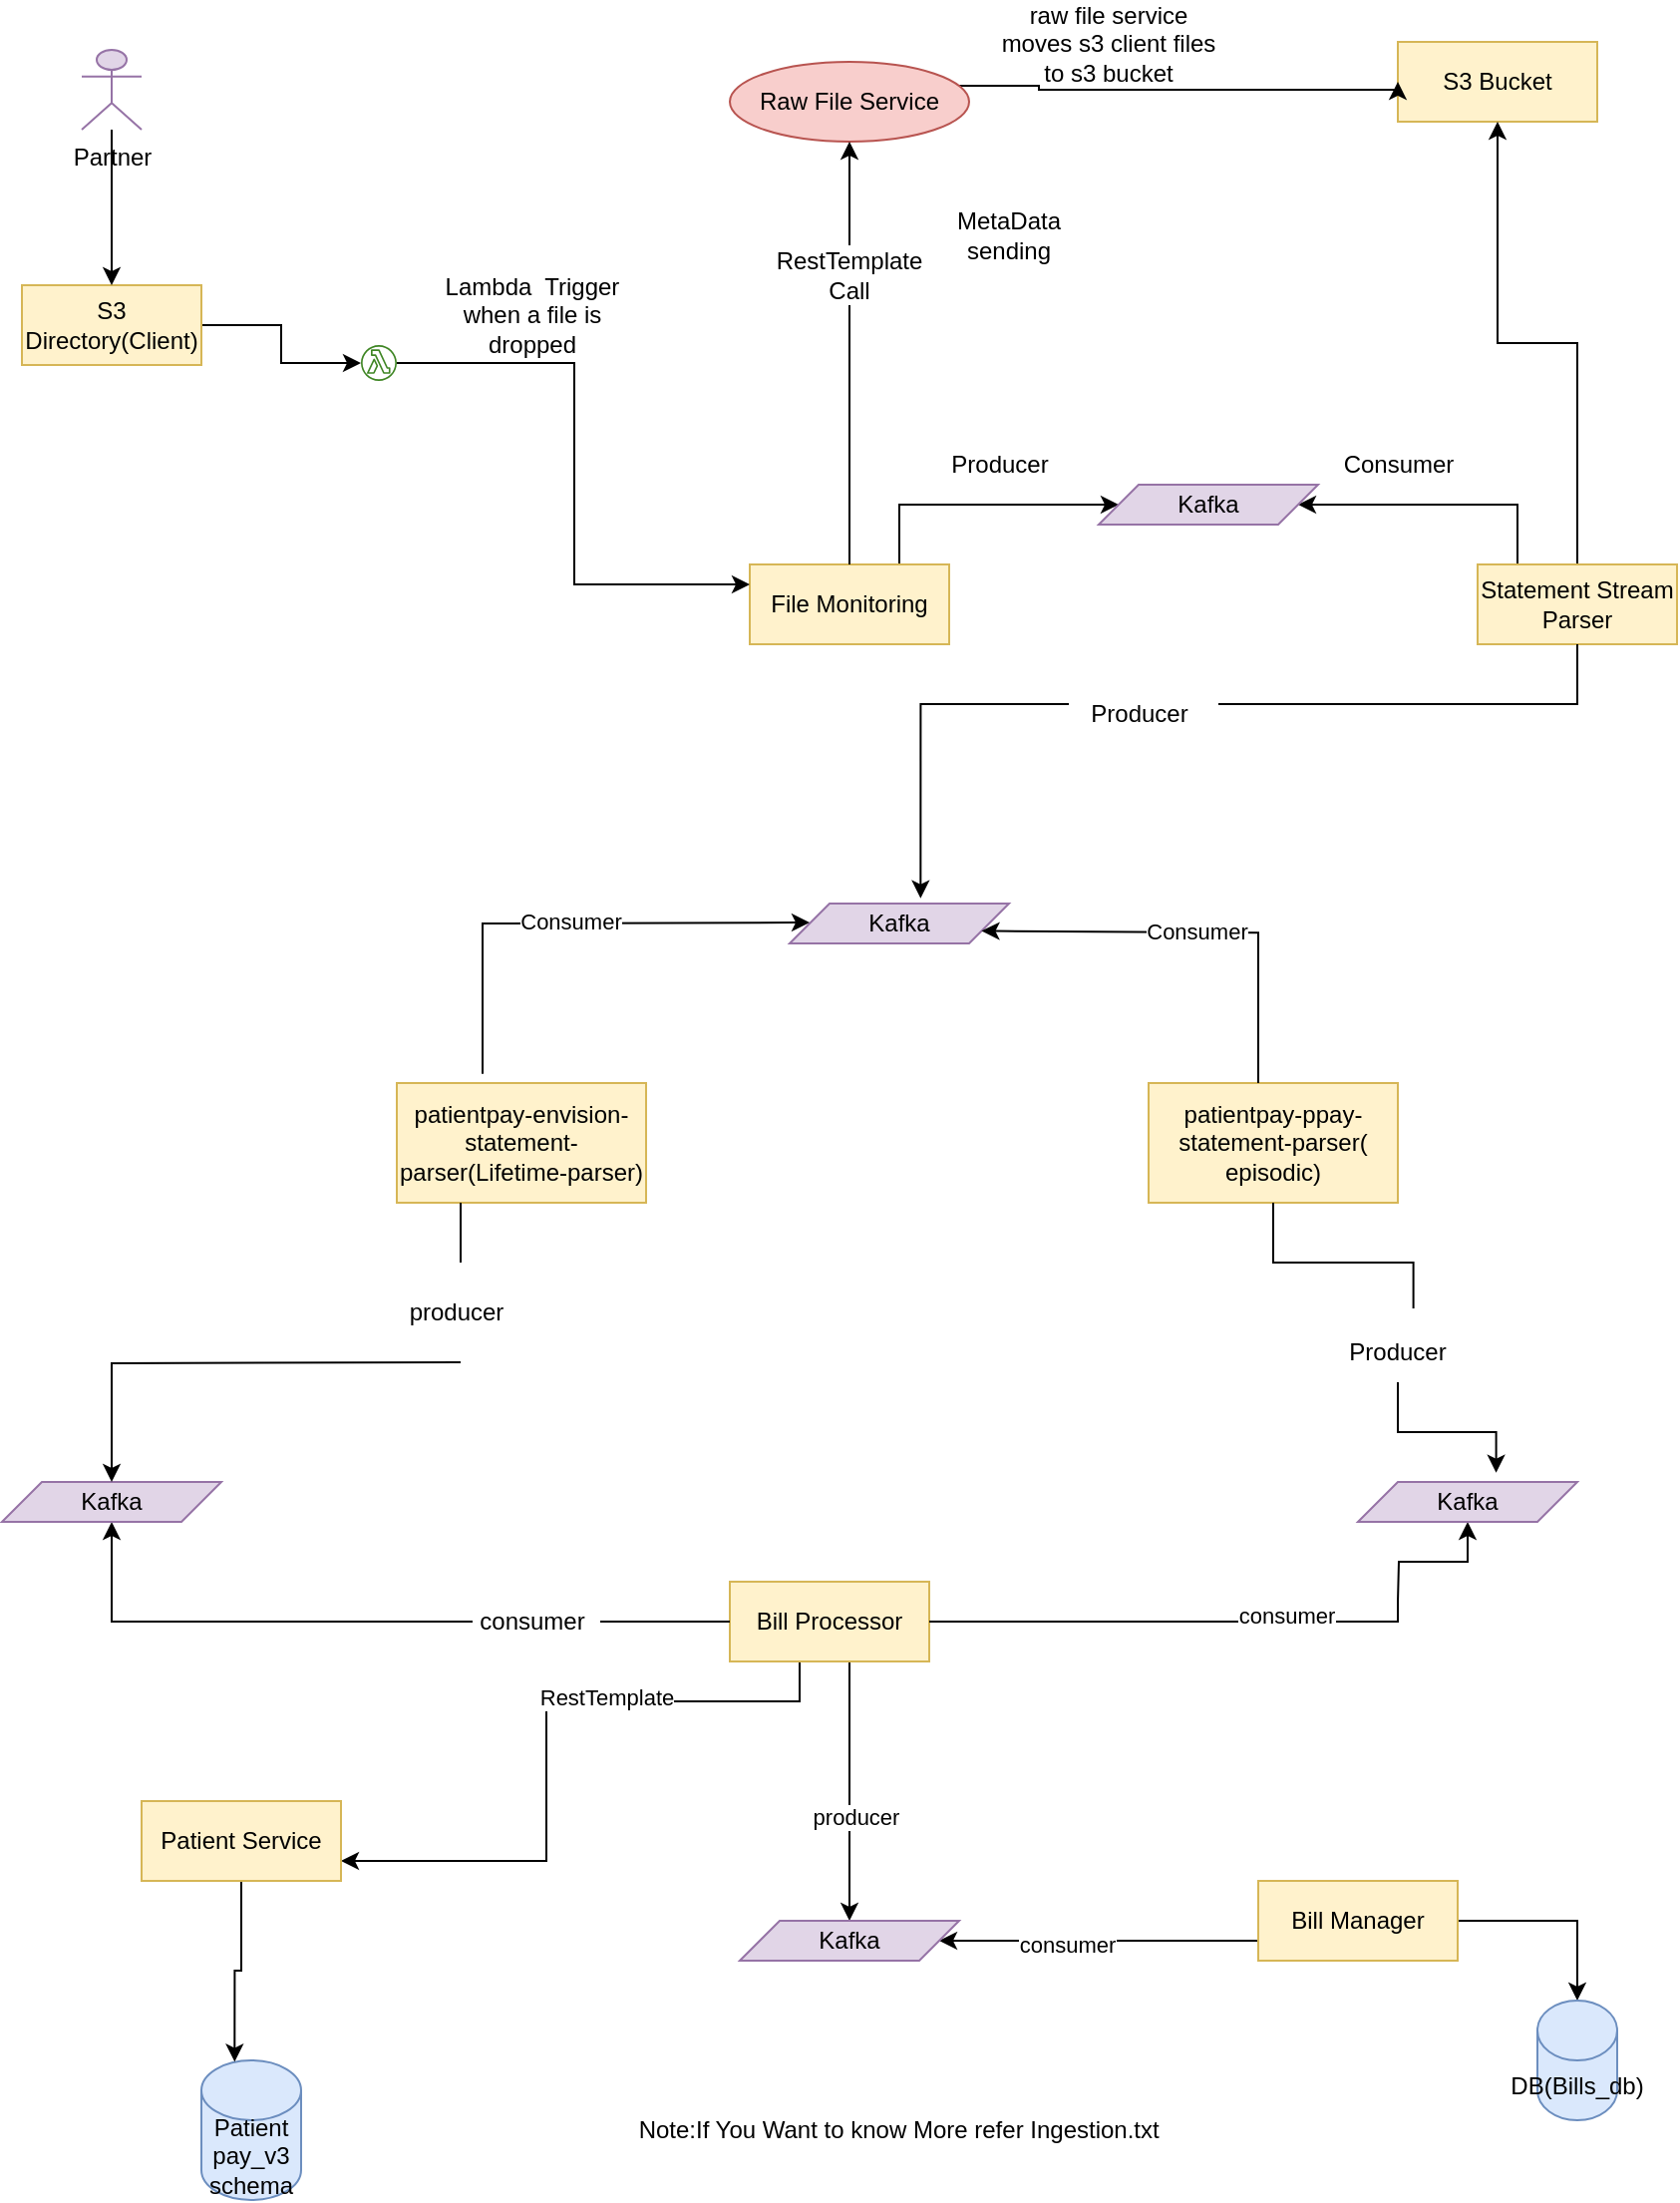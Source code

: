 <mxfile version="20.7.4" type="github">
  <diagram id="wYuMe5kM4yV2TnEpnyqj" name="Page-1">
    <mxGraphModel dx="1034" dy="1538" grid="1" gridSize="10" guides="1" tooltips="1" connect="1" arrows="1" fold="1" page="1" pageScale="1" pageWidth="850" pageHeight="1100" math="0" shadow="0">
      <root>
        <mxCell id="0" />
        <mxCell id="1" parent="0" />
        <mxCell id="PQzlx6IFT9ufVY_56LJa-49" style="edgeStyle=orthogonalEdgeStyle;rounded=0;orthogonalLoop=1;jettySize=auto;html=1;" parent="1" source="PQzlx6IFT9ufVY_56LJa-1" target="PQzlx6IFT9ufVY_56LJa-48" edge="1">
          <mxGeometry relative="1" as="geometry" />
        </mxCell>
        <mxCell id="PQzlx6IFT9ufVY_56LJa-1" value="S3 Directory(Client)" style="rounded=0;whiteSpace=wrap;html=1;fillColor=#fff2cc;strokeColor=#d6b656;" parent="1" vertex="1">
          <mxGeometry x="10" y="140" width="90" height="40" as="geometry" />
        </mxCell>
        <mxCell id="AHBBiQd-p7hIOELKxNmG-41" style="edgeStyle=orthogonalEdgeStyle;rounded=0;orthogonalLoop=1;jettySize=auto;html=1;" edge="1" parent="1" target="AHBBiQd-p7hIOELKxNmG-37">
          <mxGeometry relative="1" as="geometry">
            <mxPoint x="530" y="225" as="targetPoint" />
            <mxPoint x="440" y="280" as="sourcePoint" />
            <Array as="points">
              <mxPoint x="450" y="280" />
              <mxPoint x="450" y="250" />
            </Array>
          </mxGeometry>
        </mxCell>
        <mxCell id="PQzlx6IFT9ufVY_56LJa-3" value="File Monitoring" style="rounded=0;whiteSpace=wrap;html=1;fillColor=#fff2cc;strokeColor=#d6b656;" parent="1" vertex="1">
          <mxGeometry x="375" y="280" width="100" height="40" as="geometry" />
        </mxCell>
        <mxCell id="PQzlx6IFT9ufVY_56LJa-10" value="S3 Bucket" style="rounded=0;whiteSpace=wrap;html=1;fillColor=#fff2cc;strokeColor=#d6b656;" parent="1" vertex="1">
          <mxGeometry x="700" y="18" width="100" height="40" as="geometry" />
        </mxCell>
        <mxCell id="AHBBiQd-p7hIOELKxNmG-21" style="edgeStyle=orthogonalEdgeStyle;rounded=0;orthogonalLoop=1;jettySize=auto;html=1;entryX=0.5;entryY=0;entryDx=0;entryDy=0;entryPerimeter=0;" edge="1" parent="1" source="PQzlx6IFT9ufVY_56LJa-11" target="PQzlx6IFT9ufVY_56LJa-15">
          <mxGeometry relative="1" as="geometry">
            <mxPoint x="780" y="970" as="targetPoint" />
          </mxGeometry>
        </mxCell>
        <mxCell id="AHBBiQd-p7hIOELKxNmG-91" style="edgeStyle=orthogonalEdgeStyle;rounded=0;orthogonalLoop=1;jettySize=auto;html=1;entryX=1;entryY=0.5;entryDx=0;entryDy=0;" edge="1" parent="1" source="PQzlx6IFT9ufVY_56LJa-11" target="AHBBiQd-p7hIOELKxNmG-88">
          <mxGeometry relative="1" as="geometry">
            <Array as="points">
              <mxPoint x="520" y="970" />
              <mxPoint x="520" y="970" />
            </Array>
          </mxGeometry>
        </mxCell>
        <mxCell id="AHBBiQd-p7hIOELKxNmG-93" value="consumer" style="edgeLabel;html=1;align=center;verticalAlign=middle;resizable=0;points=[];" vertex="1" connectable="0" parent="AHBBiQd-p7hIOELKxNmG-91">
          <mxGeometry x="0.2" y="2" relative="1" as="geometry">
            <mxPoint as="offset" />
          </mxGeometry>
        </mxCell>
        <mxCell id="PQzlx6IFT9ufVY_56LJa-11" value="Bill Manager" style="rounded=0;whiteSpace=wrap;html=1;fillColor=#fff2cc;strokeColor=#d6b656;" parent="1" vertex="1">
          <mxGeometry x="630" y="940" width="100" height="40" as="geometry" />
        </mxCell>
        <mxCell id="PQzlx6IFT9ufVY_56LJa-37" style="edgeStyle=orthogonalEdgeStyle;rounded=0;orthogonalLoop=1;jettySize=auto;html=1;entryX=1;entryY=0.75;entryDx=0;entryDy=0;" parent="1" source="PQzlx6IFT9ufVY_56LJa-12" target="PQzlx6IFT9ufVY_56LJa-24" edge="1">
          <mxGeometry relative="1" as="geometry">
            <Array as="points">
              <mxPoint x="400" y="850" />
              <mxPoint x="273" y="850" />
              <mxPoint x="273" y="930" />
            </Array>
          </mxGeometry>
        </mxCell>
        <mxCell id="AHBBiQd-p7hIOELKxNmG-87" value="RestTemplate" style="edgeLabel;html=1;align=center;verticalAlign=middle;resizable=0;points=[];" vertex="1" connectable="0" parent="PQzlx6IFT9ufVY_56LJa-37">
          <mxGeometry x="-0.289" y="-2" relative="1" as="geometry">
            <mxPoint as="offset" />
          </mxGeometry>
        </mxCell>
        <mxCell id="AHBBiQd-p7hIOELKxNmG-72" style="edgeStyle=orthogonalEdgeStyle;rounded=0;orthogonalLoop=1;jettySize=auto;html=1;startArrow=none;" edge="1" parent="1" source="AHBBiQd-p7hIOELKxNmG-79" target="AHBBiQd-p7hIOELKxNmG-39">
          <mxGeometry x="-0.2" y="15" relative="1" as="geometry">
            <Array as="points" />
            <mxPoint as="offset" />
          </mxGeometry>
        </mxCell>
        <mxCell id="AHBBiQd-p7hIOELKxNmG-73" style="edgeStyle=orthogonalEdgeStyle;rounded=0;orthogonalLoop=1;jettySize=auto;html=1;entryX=0.5;entryY=1;entryDx=0;entryDy=0;startArrow=none;" edge="1" parent="1" target="AHBBiQd-p7hIOELKxNmG-62">
          <mxGeometry relative="1" as="geometry">
            <mxPoint x="700" y="800" as="sourcePoint" />
          </mxGeometry>
        </mxCell>
        <mxCell id="AHBBiQd-p7hIOELKxNmG-90" style="edgeStyle=orthogonalEdgeStyle;rounded=0;orthogonalLoop=1;jettySize=auto;html=1;entryX=0.5;entryY=0;entryDx=0;entryDy=0;" edge="1" parent="1" source="PQzlx6IFT9ufVY_56LJa-12" target="AHBBiQd-p7hIOELKxNmG-88">
          <mxGeometry x="-0.556" relative="1" as="geometry">
            <Array as="points">
              <mxPoint x="425" y="860" />
              <mxPoint x="425" y="860" />
            </Array>
            <mxPoint as="offset" />
          </mxGeometry>
        </mxCell>
        <mxCell id="AHBBiQd-p7hIOELKxNmG-92" value="producer" style="edgeLabel;html=1;align=center;verticalAlign=middle;resizable=0;points=[];" vertex="1" connectable="0" parent="AHBBiQd-p7hIOELKxNmG-90">
          <mxGeometry x="0.2" y="3" relative="1" as="geometry">
            <mxPoint as="offset" />
          </mxGeometry>
        </mxCell>
        <mxCell id="PQzlx6IFT9ufVY_56LJa-12" value="Bill Processor" style="rounded=0;whiteSpace=wrap;html=1;fillColor=#fff2cc;strokeColor=#d6b656;" parent="1" vertex="1">
          <mxGeometry x="365" y="790" width="100" height="40" as="geometry" />
        </mxCell>
        <mxCell id="AHBBiQd-p7hIOELKxNmG-16" style="edgeStyle=orthogonalEdgeStyle;rounded=0;orthogonalLoop=1;jettySize=auto;html=1;entryX=0.5;entryY=1;entryDx=0;entryDy=0;" edge="1" parent="1" source="PQzlx6IFT9ufVY_56LJa-13" target="PQzlx6IFT9ufVY_56LJa-10">
          <mxGeometry relative="1" as="geometry" />
        </mxCell>
        <mxCell id="AHBBiQd-p7hIOELKxNmG-42" style="edgeStyle=orthogonalEdgeStyle;rounded=0;orthogonalLoop=1;jettySize=auto;html=1;exitX=0.25;exitY=0;exitDx=0;exitDy=0;entryX=1;entryY=0.5;entryDx=0;entryDy=0;" edge="1" parent="1" source="PQzlx6IFT9ufVY_56LJa-13" target="AHBBiQd-p7hIOELKxNmG-37">
          <mxGeometry relative="1" as="geometry">
            <mxPoint x="690" y="240" as="targetPoint" />
            <Array as="points">
              <mxPoint x="760" y="280" />
              <mxPoint x="760" y="250" />
            </Array>
          </mxGeometry>
        </mxCell>
        <mxCell id="AHBBiQd-p7hIOELKxNmG-48" style="edgeStyle=orthogonalEdgeStyle;rounded=0;orthogonalLoop=1;jettySize=auto;html=1;entryX=0.597;entryY=-0.133;entryDx=0;entryDy=0;entryPerimeter=0;startArrow=none;" edge="1" parent="1" source="AHBBiQd-p7hIOELKxNmG-47" target="AHBBiQd-p7hIOELKxNmG-40">
          <mxGeometry relative="1" as="geometry">
            <Array as="points">
              <mxPoint x="461" y="350" />
            </Array>
          </mxGeometry>
        </mxCell>
        <mxCell id="PQzlx6IFT9ufVY_56LJa-13" value="Statement Stream Parser" style="rounded=0;whiteSpace=wrap;html=1;fillColor=#fff2cc;strokeColor=#d6b656;" parent="1" vertex="1">
          <mxGeometry x="740" y="280" width="100" height="40" as="geometry" />
        </mxCell>
        <mxCell id="PQzlx6IFT9ufVY_56LJa-14" value="Patient pay_v3 schema" style="shape=cylinder3;whiteSpace=wrap;html=1;boundedLbl=1;backgroundOutline=1;size=15;fillColor=#dae8fc;strokeColor=#6c8ebf;" parent="1" vertex="1">
          <mxGeometry x="100" y="1030" width="50" height="70" as="geometry" />
        </mxCell>
        <mxCell id="PQzlx6IFT9ufVY_56LJa-15" value="DB(Bills_db)" style="shape=cylinder3;whiteSpace=wrap;html=1;boundedLbl=1;backgroundOutline=1;size=15;fillColor=#dae8fc;strokeColor=#6c8ebf;" parent="1" vertex="1">
          <mxGeometry x="770" y="1000" width="40" height="60" as="geometry" />
        </mxCell>
        <mxCell id="PQzlx6IFT9ufVY_56LJa-16" value="patientpay-envision-statement-parser(Lifetime-parser)" style="rounded=0;whiteSpace=wrap;html=1;fillColor=#fff2cc;strokeColor=#d6b656;" parent="1" vertex="1">
          <mxGeometry x="198" y="540" width="125" height="60" as="geometry" />
        </mxCell>
        <mxCell id="PQzlx6IFT9ufVY_56LJa-30" style="edgeStyle=orthogonalEdgeStyle;rounded=0;orthogonalLoop=1;jettySize=auto;html=1;entryX=0.5;entryY=0;entryDx=0;entryDy=0;" parent="1" source="PQzlx6IFT9ufVY_56LJa-18" target="PQzlx6IFT9ufVY_56LJa-1" edge="1">
          <mxGeometry relative="1" as="geometry" />
        </mxCell>
        <mxCell id="PQzlx6IFT9ufVY_56LJa-18" value="Partner" style="shape=umlActor;verticalLabelPosition=bottom;verticalAlign=top;html=1;outlineConnect=0;fillColor=#e1d5e7;strokeColor=#9673a6;" parent="1" vertex="1">
          <mxGeometry x="40" y="22" width="30" height="40" as="geometry" />
        </mxCell>
        <mxCell id="AHBBiQd-p7hIOELKxNmG-19" style="edgeStyle=orthogonalEdgeStyle;rounded=0;orthogonalLoop=1;jettySize=auto;html=1;entryX=0.333;entryY=0.01;entryDx=0;entryDy=0;entryPerimeter=0;" edge="1" parent="1" source="PQzlx6IFT9ufVY_56LJa-24" target="PQzlx6IFT9ufVY_56LJa-14">
          <mxGeometry x="-0.149" y="-3" relative="1" as="geometry">
            <mxPoint as="offset" />
          </mxGeometry>
        </mxCell>
        <mxCell id="PQzlx6IFT9ufVY_56LJa-24" value="Patient Service" style="rounded=0;whiteSpace=wrap;html=1;fillColor=#fff2cc;strokeColor=#d6b656;" parent="1" vertex="1">
          <mxGeometry x="70" y="900" width="100" height="40" as="geometry" />
        </mxCell>
        <mxCell id="AHBBiQd-p7hIOELKxNmG-11" style="edgeStyle=orthogonalEdgeStyle;rounded=0;orthogonalLoop=1;jettySize=auto;html=1;entryX=0;entryY=0.5;entryDx=0;entryDy=0;" edge="1" parent="1" source="PQzlx6IFT9ufVY_56LJa-26" target="PQzlx6IFT9ufVY_56LJa-10">
          <mxGeometry relative="1" as="geometry">
            <Array as="points">
              <mxPoint x="520" y="40" />
              <mxPoint x="520" y="42" />
            </Array>
          </mxGeometry>
        </mxCell>
        <mxCell id="PQzlx6IFT9ufVY_56LJa-26" value="Raw File Service" style="ellipse;whiteSpace=wrap;html=1;fillColor=#f8cecc;strokeColor=#b85450;" parent="1" vertex="1">
          <mxGeometry x="365" y="28" width="120" height="40" as="geometry" />
        </mxCell>
        <mxCell id="AHBBiQd-p7hIOELKxNmG-32" style="edgeStyle=orthogonalEdgeStyle;rounded=0;orthogonalLoop=1;jettySize=auto;html=1;entryX=0;entryY=0.25;entryDx=0;entryDy=0;" edge="1" parent="1" source="PQzlx6IFT9ufVY_56LJa-48" target="PQzlx6IFT9ufVY_56LJa-3">
          <mxGeometry relative="1" as="geometry">
            <Array as="points">
              <mxPoint x="287" y="179" />
              <mxPoint x="287" y="290" />
            </Array>
          </mxGeometry>
        </mxCell>
        <mxCell id="PQzlx6IFT9ufVY_56LJa-48" value="" style="sketch=0;outlineConnect=0;fontColor=#232F3E;gradientColor=none;fillColor=#3F8624;strokeColor=none;dashed=0;verticalLabelPosition=bottom;verticalAlign=top;align=center;html=1;fontSize=12;fontStyle=0;aspect=fixed;pointerEvents=1;shape=mxgraph.aws4.lambda_function;direction=west;rotation=-180;" parent="1" vertex="1">
          <mxGeometry x="180" y="170" width="18" height="18" as="geometry" />
        </mxCell>
        <mxCell id="AHBBiQd-p7hIOELKxNmG-12" value="Lambda&amp;nbsp; Trigger when a file is dropped" style="text;html=1;strokeColor=none;fillColor=none;align=center;verticalAlign=middle;whiteSpace=wrap;rounded=0;" vertex="1" parent="1">
          <mxGeometry x="210" y="140" width="112" height="30" as="geometry" />
        </mxCell>
        <mxCell id="AHBBiQd-p7hIOELKxNmG-14" value="raw file service moves s3 client files to s3 bucket" style="text;html=1;strokeColor=none;fillColor=none;align=center;verticalAlign=middle;whiteSpace=wrap;rounded=0;" vertex="1" parent="1">
          <mxGeometry x="500" y="10" width="110" height="18" as="geometry" />
        </mxCell>
        <mxCell id="AHBBiQd-p7hIOELKxNmG-24" value="MetaData sending" style="text;html=1;strokeColor=none;fillColor=none;align=center;verticalAlign=middle;whiteSpace=wrap;rounded=0;" vertex="1" parent="1">
          <mxGeometry x="475" y="100" width="60" height="30" as="geometry" />
        </mxCell>
        <mxCell id="AHBBiQd-p7hIOELKxNmG-29" value="" style="edgeStyle=orthogonalEdgeStyle;rounded=0;orthogonalLoop=1;jettySize=auto;html=1;" edge="1" parent="1" source="AHBBiQd-p7hIOELKxNmG-28" target="PQzlx6IFT9ufVY_56LJa-26">
          <mxGeometry relative="1" as="geometry" />
        </mxCell>
        <mxCell id="AHBBiQd-p7hIOELKxNmG-28" value="RestTemplate Call" style="text;html=1;strokeColor=none;fillColor=none;align=center;verticalAlign=middle;whiteSpace=wrap;rounded=0;" vertex="1" parent="1">
          <mxGeometry x="395" y="120" width="60" height="30" as="geometry" />
        </mxCell>
        <mxCell id="AHBBiQd-p7hIOELKxNmG-30" value="" style="endArrow=none;html=1;rounded=0;entryX=0.5;entryY=1;entryDx=0;entryDy=0;" edge="1" parent="1" source="PQzlx6IFT9ufVY_56LJa-3" target="AHBBiQd-p7hIOELKxNmG-28">
          <mxGeometry width="50" height="50" relative="1" as="geometry">
            <mxPoint x="415" y="200" as="sourcePoint" />
            <mxPoint x="465" y="150" as="targetPoint" />
          </mxGeometry>
        </mxCell>
        <mxCell id="AHBBiQd-p7hIOELKxNmG-37" value="Kafka" style="shape=parallelogram;perimeter=parallelogramPerimeter;whiteSpace=wrap;html=1;fixedSize=1;fillColor=#e1d5e7;strokeColor=#9673a6;" vertex="1" parent="1">
          <mxGeometry x="550" y="240" width="110" height="20" as="geometry" />
        </mxCell>
        <mxCell id="AHBBiQd-p7hIOELKxNmG-39" value="Kafka" style="shape=parallelogram;perimeter=parallelogramPerimeter;whiteSpace=wrap;html=1;fixedSize=1;fillColor=#e1d5e7;strokeColor=#9673a6;" vertex="1" parent="1">
          <mxGeometry y="740" width="110" height="20" as="geometry" />
        </mxCell>
        <mxCell id="AHBBiQd-p7hIOELKxNmG-40" value="Kafka" style="shape=parallelogram;perimeter=parallelogramPerimeter;whiteSpace=wrap;html=1;fixedSize=1;fillColor=#e1d5e7;strokeColor=#9673a6;" vertex="1" parent="1">
          <mxGeometry x="395" y="450" width="110" height="20" as="geometry" />
        </mxCell>
        <mxCell id="AHBBiQd-p7hIOELKxNmG-43" value="Producer" style="text;html=1;align=center;verticalAlign=middle;resizable=0;points=[];autosize=1;strokeColor=none;fillColor=none;" vertex="1" parent="1">
          <mxGeometry x="465" y="215" width="70" height="30" as="geometry" />
        </mxCell>
        <mxCell id="AHBBiQd-p7hIOELKxNmG-44" value="Consumer" style="text;html=1;align=center;verticalAlign=middle;resizable=0;points=[];autosize=1;strokeColor=none;fillColor=none;" vertex="1" parent="1">
          <mxGeometry x="660" y="215" width="80" height="30" as="geometry" />
        </mxCell>
        <mxCell id="AHBBiQd-p7hIOELKxNmG-77" style="edgeStyle=orthogonalEdgeStyle;rounded=0;orthogonalLoop=1;jettySize=auto;html=1;entryX=0.63;entryY=-0.233;entryDx=0;entryDy=0;entryPerimeter=0;startArrow=none;" edge="1" parent="1" source="AHBBiQd-p7hIOELKxNmG-76" target="AHBBiQd-p7hIOELKxNmG-62">
          <mxGeometry relative="1" as="geometry">
            <mxPoint x="760" y="730" as="targetPoint" />
          </mxGeometry>
        </mxCell>
        <mxCell id="AHBBiQd-p7hIOELKxNmG-45" value="patientpay-ppay-statement-parser(&lt;br&gt;episodic)" style="rounded=0;whiteSpace=wrap;html=1;fillColor=#fff2cc;strokeColor=#d6b656;" vertex="1" parent="1">
          <mxGeometry x="575" y="540" width="125" height="60" as="geometry" />
        </mxCell>
        <mxCell id="AHBBiQd-p7hIOELKxNmG-52" value="" style="endArrow=classic;html=1;rounded=0;exitX=0.384;exitY=-0.078;exitDx=0;exitDy=0;exitPerimeter=0;" edge="1" parent="1">
          <mxGeometry relative="1" as="geometry">
            <mxPoint x="241" y="535.32" as="sourcePoint" />
            <mxPoint x="405" y="459.5" as="targetPoint" />
            <Array as="points">
              <mxPoint x="241" y="460" />
            </Array>
          </mxGeometry>
        </mxCell>
        <mxCell id="AHBBiQd-p7hIOELKxNmG-53" value="Consumer" style="edgeLabel;resizable=0;html=1;align=center;verticalAlign=middle;" connectable="0" vertex="1" parent="AHBBiQd-p7hIOELKxNmG-52">
          <mxGeometry relative="1" as="geometry">
            <mxPoint y="-1" as="offset" />
          </mxGeometry>
        </mxCell>
        <mxCell id="AHBBiQd-p7hIOELKxNmG-47" value="Producer" style="text;html=1;align=center;verticalAlign=middle;resizable=0;points=[];autosize=1;strokeColor=none;fillColor=none;" vertex="1" parent="1">
          <mxGeometry x="535" y="340" width="70" height="30" as="geometry" />
        </mxCell>
        <mxCell id="AHBBiQd-p7hIOELKxNmG-56" value="" style="edgeStyle=orthogonalEdgeStyle;rounded=0;orthogonalLoop=1;jettySize=auto;html=1;endArrow=none;" edge="1" parent="1" source="PQzlx6IFT9ufVY_56LJa-13">
          <mxGeometry relative="1" as="geometry">
            <mxPoint x="790" y="320" as="sourcePoint" />
            <mxPoint x="610" y="350" as="targetPoint" />
            <Array as="points">
              <mxPoint x="790" y="350" />
            </Array>
          </mxGeometry>
        </mxCell>
        <mxCell id="AHBBiQd-p7hIOELKxNmG-58" value="" style="endArrow=classic;html=1;rounded=0;exitX=0.384;exitY=-0.078;exitDx=0;exitDy=0;exitPerimeter=0;entryX=1;entryY=0.75;entryDx=0;entryDy=0;" edge="1" parent="1" target="AHBBiQd-p7hIOELKxNmG-40">
          <mxGeometry relative="1" as="geometry">
            <mxPoint x="630" y="540.0" as="sourcePoint" />
            <mxPoint x="794" y="464.18" as="targetPoint" />
            <Array as="points">
              <mxPoint x="630" y="464.68" />
            </Array>
          </mxGeometry>
        </mxCell>
        <mxCell id="AHBBiQd-p7hIOELKxNmG-59" value="Consumer" style="edgeLabel;resizable=0;html=1;align=center;verticalAlign=middle;" connectable="0" vertex="1" parent="AHBBiQd-p7hIOELKxNmG-58">
          <mxGeometry relative="1" as="geometry">
            <mxPoint y="-1" as="offset" />
          </mxGeometry>
        </mxCell>
        <mxCell id="AHBBiQd-p7hIOELKxNmG-62" value="Kafka" style="shape=parallelogram;perimeter=parallelogramPerimeter;whiteSpace=wrap;html=1;fixedSize=1;fillColor=#e1d5e7;strokeColor=#9673a6;" vertex="1" parent="1">
          <mxGeometry x="680" y="740" width="110" height="20" as="geometry" />
        </mxCell>
        <mxCell id="AHBBiQd-p7hIOELKxNmG-64" value="" style="edgeStyle=orthogonalEdgeStyle;rounded=0;orthogonalLoop=1;jettySize=auto;html=1;" edge="1" parent="1" target="AHBBiQd-p7hIOELKxNmG-39">
          <mxGeometry relative="1" as="geometry">
            <mxPoint x="230" y="680" as="sourcePoint" />
          </mxGeometry>
        </mxCell>
        <mxCell id="AHBBiQd-p7hIOELKxNmG-67" value="" style="endArrow=none;html=1;rounded=0;" edge="1" parent="1">
          <mxGeometry width="50" height="50" relative="1" as="geometry">
            <mxPoint x="230" y="630" as="sourcePoint" />
            <mxPoint x="230" y="600" as="targetPoint" />
          </mxGeometry>
        </mxCell>
        <mxCell id="AHBBiQd-p7hIOELKxNmG-74" value="producer" style="text;html=1;strokeColor=none;fillColor=none;align=center;verticalAlign=middle;whiteSpace=wrap;rounded=0;" vertex="1" parent="1">
          <mxGeometry x="198" y="640" width="60" height="30" as="geometry" />
        </mxCell>
        <mxCell id="AHBBiQd-p7hIOELKxNmG-76" value="Producer" style="text;html=1;strokeColor=none;fillColor=none;align=center;verticalAlign=middle;whiteSpace=wrap;rounded=0;" vertex="1" parent="1">
          <mxGeometry x="670" y="660" width="60" height="30" as="geometry" />
        </mxCell>
        <mxCell id="AHBBiQd-p7hIOELKxNmG-78" value="" style="edgeStyle=orthogonalEdgeStyle;rounded=0;orthogonalLoop=1;jettySize=auto;html=1;entryX=0.63;entryY=-0.233;entryDx=0;entryDy=0;entryPerimeter=0;endArrow=none;" edge="1" parent="1" source="AHBBiQd-p7hIOELKxNmG-45" target="AHBBiQd-p7hIOELKxNmG-76">
          <mxGeometry relative="1" as="geometry">
            <mxPoint x="749.3" y="735.34" as="targetPoint" />
            <mxPoint x="637.5" y="600" as="sourcePoint" />
          </mxGeometry>
        </mxCell>
        <mxCell id="AHBBiQd-p7hIOELKxNmG-79" value="consumer" style="text;html=1;strokeColor=none;fillColor=none;align=center;verticalAlign=middle;whiteSpace=wrap;rounded=0;" vertex="1" parent="1">
          <mxGeometry x="236" y="795" width="60" height="30" as="geometry" />
        </mxCell>
        <mxCell id="AHBBiQd-p7hIOELKxNmG-82" value="" style="endArrow=none;html=1;rounded=0;entryX=0;entryY=0.5;entryDx=0;entryDy=0;" edge="1" parent="1" target="PQzlx6IFT9ufVY_56LJa-12">
          <mxGeometry width="50" height="50" relative="1" as="geometry">
            <mxPoint x="300" y="810" as="sourcePoint" />
            <mxPoint x="340" y="770" as="targetPoint" />
          </mxGeometry>
        </mxCell>
        <mxCell id="AHBBiQd-p7hIOELKxNmG-84" value="" style="edgeStyle=orthogonalEdgeStyle;rounded=0;orthogonalLoop=1;jettySize=auto;html=1;endArrow=none;" edge="1" parent="1" source="PQzlx6IFT9ufVY_56LJa-12">
          <mxGeometry relative="1" as="geometry">
            <mxPoint x="465" y="810" as="sourcePoint" />
            <mxPoint x="700" y="800" as="targetPoint" />
            <Array as="points">
              <mxPoint x="700" y="810" />
            </Array>
          </mxGeometry>
        </mxCell>
        <mxCell id="AHBBiQd-p7hIOELKxNmG-85" value="consumer" style="edgeLabel;html=1;align=center;verticalAlign=middle;resizable=0;points=[];" vertex="1" connectable="0" parent="AHBBiQd-p7hIOELKxNmG-84">
          <mxGeometry x="0.457" y="3" relative="1" as="geometry">
            <mxPoint as="offset" />
          </mxGeometry>
        </mxCell>
        <mxCell id="AHBBiQd-p7hIOELKxNmG-88" value="Kafka" style="shape=parallelogram;perimeter=parallelogramPerimeter;whiteSpace=wrap;html=1;fixedSize=1;fillColor=#e1d5e7;strokeColor=#9673a6;" vertex="1" parent="1">
          <mxGeometry x="370" y="960" width="110" height="20" as="geometry" />
        </mxCell>
        <mxCell id="AHBBiQd-p7hIOELKxNmG-95" value="&amp;nbsp; &amp;nbsp;Note:If You Want to know More refer&amp;nbsp;Ingestion.txt&amp;nbsp;" style="text;html=1;align=center;verticalAlign=middle;resizable=0;points=[];autosize=1;strokeColor=none;fillColor=none;" vertex="1" parent="1">
          <mxGeometry x="296" y="1050" width="300" height="30" as="geometry" />
        </mxCell>
      </root>
    </mxGraphModel>
  </diagram>
</mxfile>
